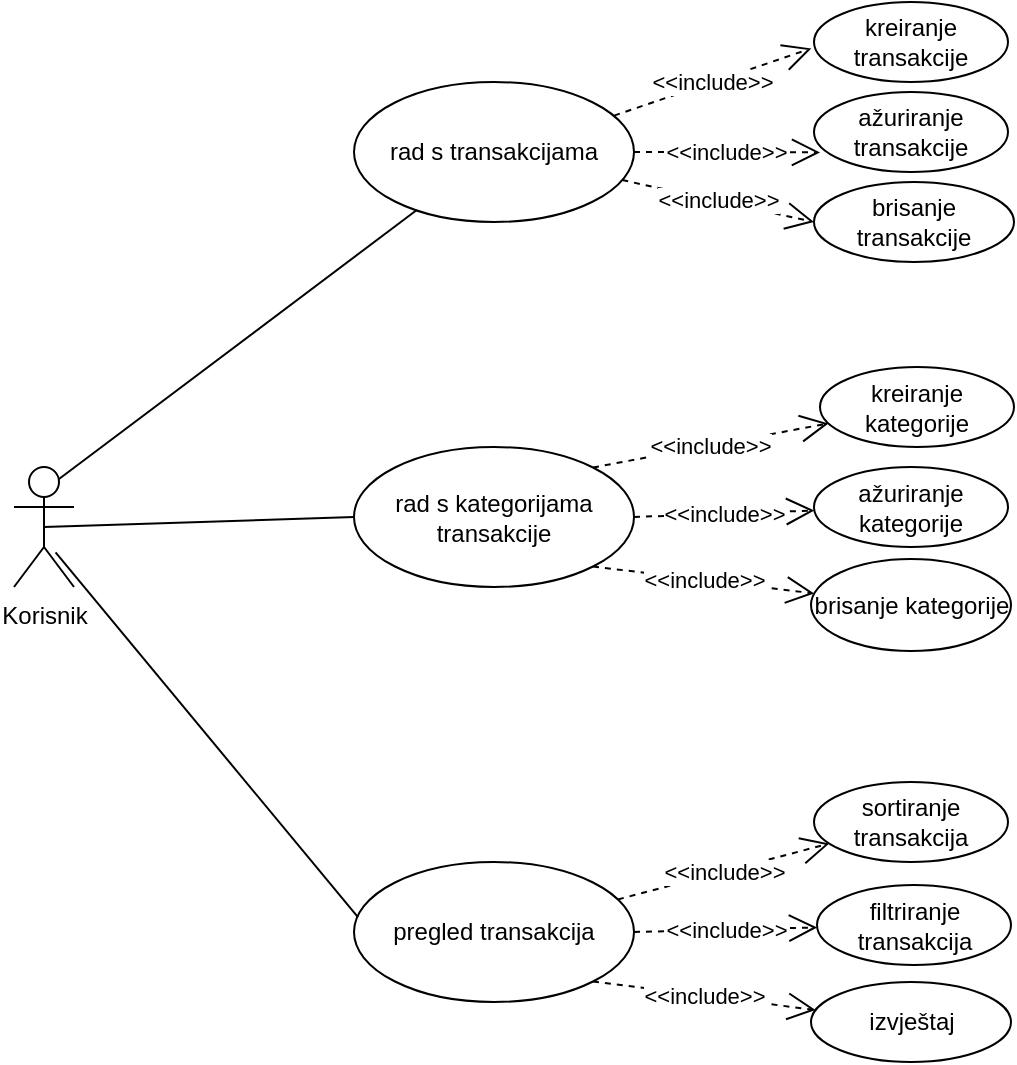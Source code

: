 <mxfile version="12.4.2" type="device" pages="4"><diagram id="4pgTi6U80JtV0JOdIwOf" name="Dijagram koristenja"><mxGraphModel dx="1024" dy="592" grid="1" gridSize="10" guides="1" tooltips="1" connect="1" arrows="1" fold="1" page="1" pageScale="1" pageWidth="850" pageHeight="1100" math="0" shadow="0"><root><mxCell id="0"/><mxCell id="1" parent="0"/><mxCell id="Qbtc8LQB8oSNOAaiPOvQ-1" value="Korisnik" style="shape=umlActor;verticalLabelPosition=bottom;labelBackgroundColor=#ffffff;verticalAlign=top;html=1;" parent="1" vertex="1"><mxGeometry x="80" y="262.5" width="30" height="60" as="geometry"/></mxCell><mxCell id="Qbtc8LQB8oSNOAaiPOvQ-2" value="kreiranje transakcije" style="ellipse;whiteSpace=wrap;html=1;" parent="1" vertex="1"><mxGeometry x="480" y="30" width="97" height="40" as="geometry"/></mxCell><mxCell id="Qbtc8LQB8oSNOAaiPOvQ-3" value="ažuriranje transakcije" style="ellipse;whiteSpace=wrap;html=1;" parent="1" vertex="1"><mxGeometry x="480" y="75" width="97" height="40" as="geometry"/></mxCell><mxCell id="Qbtc8LQB8oSNOAaiPOvQ-4" value="brisanje transakcije" style="ellipse;whiteSpace=wrap;html=1;" parent="1" vertex="1"><mxGeometry x="480" y="120" width="100" height="40" as="geometry"/></mxCell><mxCell id="Qbtc8LQB8oSNOAaiPOvQ-5" value="rad s transakcijama" style="ellipse;whiteSpace=wrap;html=1;" parent="1" vertex="1"><mxGeometry x="250" y="70" width="140" height="70" as="geometry"/></mxCell><mxCell id="Qbtc8LQB8oSNOAaiPOvQ-6" value="rad s kategorijama transakcije" style="ellipse;whiteSpace=wrap;html=1;" parent="1" vertex="1"><mxGeometry x="250" y="252.5" width="140" height="70" as="geometry"/></mxCell><mxCell id="Qbtc8LQB8oSNOAaiPOvQ-7" value="pregled transakcija" style="ellipse;whiteSpace=wrap;html=1;" parent="1" vertex="1"><mxGeometry x="250" y="460" width="140" height="70" as="geometry"/></mxCell><mxCell id="Qbtc8LQB8oSNOAaiPOvQ-8" value="" style="endArrow=none;html=1;exitX=0.75;exitY=0.1;exitDx=0;exitDy=0;exitPerimeter=0;" parent="1" source="Qbtc8LQB8oSNOAaiPOvQ-1" target="Qbtc8LQB8oSNOAaiPOvQ-5" edge="1"><mxGeometry width="50" height="50" relative="1" as="geometry"><mxPoint x="130" y="240" as="sourcePoint"/><mxPoint x="240" y="120" as="targetPoint"/></mxGeometry></mxCell><mxCell id="Qbtc8LQB8oSNOAaiPOvQ-9" value="" style="endArrow=none;html=1;exitX=0.693;exitY=0.712;exitDx=0;exitDy=0;exitPerimeter=0;entryX=0.014;entryY=0.394;entryDx=0;entryDy=0;entryPerimeter=0;" parent="1" source="Qbtc8LQB8oSNOAaiPOvQ-1" target="Qbtc8LQB8oSNOAaiPOvQ-7" edge="1"><mxGeometry width="50" height="50" relative="1" as="geometry"><mxPoint x="120" y="360" as="sourcePoint"/><mxPoint x="230" y="480" as="targetPoint"/></mxGeometry></mxCell><mxCell id="Qbtc8LQB8oSNOAaiPOvQ-10" value="" style="endArrow=none;html=1;exitX=0.5;exitY=0.5;exitDx=0;exitDy=0;exitPerimeter=0;entryX=0;entryY=0.5;entryDx=0;entryDy=0;" parent="1" source="Qbtc8LQB8oSNOAaiPOvQ-1" target="Qbtc8LQB8oSNOAaiPOvQ-6" edge="1"><mxGeometry width="50" height="50" relative="1" as="geometry"><mxPoint x="135" y="300" as="sourcePoint"/><mxPoint x="240" y="300" as="targetPoint"/></mxGeometry></mxCell><mxCell id="Qbtc8LQB8oSNOAaiPOvQ-11" value="kreiranje kategorije" style="ellipse;whiteSpace=wrap;html=1;" parent="1" vertex="1"><mxGeometry x="483" y="212.5" width="97" height="40" as="geometry"/></mxCell><mxCell id="Qbtc8LQB8oSNOAaiPOvQ-12" value="ažuriranje kategorije" style="ellipse;whiteSpace=wrap;html=1;" parent="1" vertex="1"><mxGeometry x="480" y="262.5" width="97" height="40" as="geometry"/></mxCell><mxCell id="Qbtc8LQB8oSNOAaiPOvQ-13" value="brisanje kategorije" style="ellipse;whiteSpace=wrap;html=1;" parent="1" vertex="1"><mxGeometry x="478.5" y="308.5" width="100" height="46" as="geometry"/></mxCell><mxCell id="Qbtc8LQB8oSNOAaiPOvQ-14" value="&amp;lt;&amp;lt;include&amp;gt;&amp;gt;" style="endArrow=open;endSize=12;dashed=1;html=1;exitX=0.929;exitY=0.24;exitDx=0;exitDy=0;exitPerimeter=0;entryX=-0.014;entryY=0.58;entryDx=0;entryDy=0;entryPerimeter=0;" parent="1" source="Qbtc8LQB8oSNOAaiPOvQ-5" target="Qbtc8LQB8oSNOAaiPOvQ-2" edge="1"><mxGeometry width="160" relative="1" as="geometry"><mxPoint x="375" y="80" as="sourcePoint"/><mxPoint x="450" y="60" as="targetPoint"/></mxGeometry></mxCell><mxCell id="Qbtc8LQB8oSNOAaiPOvQ-15" value="&amp;lt;&amp;lt;include&amp;gt;&amp;gt;" style="endArrow=open;endSize=12;dashed=1;html=1;entryX=0.031;entryY=0.755;entryDx=0;entryDy=0;entryPerimeter=0;" parent="1" source="Qbtc8LQB8oSNOAaiPOvQ-5" target="Qbtc8LQB8oSNOAaiPOvQ-3" edge="1"><mxGeometry width="160" relative="1" as="geometry"><mxPoint x="385" y="90" as="sourcePoint"/><mxPoint x="460" y="70" as="targetPoint"/></mxGeometry></mxCell><mxCell id="Qbtc8LQB8oSNOAaiPOvQ-16" value="&amp;lt;&amp;lt;include&amp;gt;&amp;gt;" style="endArrow=open;endSize=12;dashed=1;html=1;entryX=0;entryY=0.5;entryDx=0;entryDy=0;" parent="1" source="Qbtc8LQB8oSNOAaiPOvQ-5" target="Qbtc8LQB8oSNOAaiPOvQ-4" edge="1"><mxGeometry width="160" relative="1" as="geometry"><mxPoint x="400" y="115" as="sourcePoint"/><mxPoint x="466.007" y="115.2" as="targetPoint"/></mxGeometry></mxCell><mxCell id="Qbtc8LQB8oSNOAaiPOvQ-17" value="&amp;lt;&amp;lt;include&amp;gt;&amp;gt;" style="endArrow=open;endSize=12;dashed=1;html=1;exitX=1;exitY=0;exitDx=0;exitDy=0;" parent="1" source="Qbtc8LQB8oSNOAaiPOvQ-6" target="Qbtc8LQB8oSNOAaiPOvQ-11" edge="1"><mxGeometry width="160" relative="1" as="geometry"><mxPoint x="400" y="115" as="sourcePoint"/><mxPoint x="466.007" y="115.2" as="targetPoint"/></mxGeometry></mxCell><mxCell id="Qbtc8LQB8oSNOAaiPOvQ-18" value="&amp;lt;&amp;lt;include&amp;gt;&amp;gt;" style="endArrow=open;endSize=12;dashed=1;html=1;exitX=1;exitY=0.5;exitDx=0;exitDy=0;" parent="1" source="Qbtc8LQB8oSNOAaiPOvQ-6" target="Qbtc8LQB8oSNOAaiPOvQ-12" edge="1"><mxGeometry width="160" relative="1" as="geometry"><mxPoint x="379.497" y="272.751" as="sourcePoint"/><mxPoint x="466.824" y="256.784" as="targetPoint"/></mxGeometry></mxCell><mxCell id="Qbtc8LQB8oSNOAaiPOvQ-19" value="&amp;lt;&amp;lt;include&amp;gt;&amp;gt;" style="endArrow=open;endSize=12;dashed=1;html=1;exitX=1;exitY=1;exitDx=0;exitDy=0;" parent="1" source="Qbtc8LQB8oSNOAaiPOvQ-6" target="Qbtc8LQB8oSNOAaiPOvQ-13" edge="1"><mxGeometry width="160" relative="1" as="geometry"><mxPoint x="389.497" y="282.751" as="sourcePoint"/><mxPoint x="476.824" y="266.784" as="targetPoint"/></mxGeometry></mxCell><mxCell id="Qbtc8LQB8oSNOAaiPOvQ-20" value="sortiranje transakcija" style="ellipse;whiteSpace=wrap;html=1;" parent="1" vertex="1"><mxGeometry x="480" y="420" width="97" height="40" as="geometry"/></mxCell><mxCell id="Qbtc8LQB8oSNOAaiPOvQ-21" value="filtriranje transakcija" style="ellipse;whiteSpace=wrap;html=1;" parent="1" vertex="1"><mxGeometry x="481.5" y="471.5" width="97" height="40" as="geometry"/></mxCell><mxCell id="Qbtc8LQB8oSNOAaiPOvQ-22" value="izvještaj" style="ellipse;whiteSpace=wrap;html=1;" parent="1" vertex="1"><mxGeometry x="478.5" y="520" width="100" height="40" as="geometry"/></mxCell><mxCell id="Qbtc8LQB8oSNOAaiPOvQ-23" value="&amp;lt;&amp;lt;include&amp;gt;&amp;gt;" style="endArrow=open;endSize=12;dashed=1;html=1;" parent="1" source="Qbtc8LQB8oSNOAaiPOvQ-7" target="Qbtc8LQB8oSNOAaiPOvQ-20" edge="1"><mxGeometry width="160" relative="1" as="geometry"><mxPoint x="379.497" y="322.249" as="sourcePoint"/><mxPoint x="466.453" y="338.601" as="targetPoint"/></mxGeometry></mxCell><mxCell id="Qbtc8LQB8oSNOAaiPOvQ-24" value="&amp;lt;&amp;lt;include&amp;gt;&amp;gt;" style="endArrow=open;endSize=12;dashed=1;html=1;exitX=1;exitY=0.5;exitDx=0;exitDy=0;" parent="1" source="Qbtc8LQB8oSNOAaiPOvQ-7" target="Qbtc8LQB8oSNOAaiPOvQ-21" edge="1"><mxGeometry width="160" relative="1" as="geometry"><mxPoint x="390.335" y="487.254" as="sourcePoint"/><mxPoint x="449.166" y="469.201" as="targetPoint"/></mxGeometry></mxCell><mxCell id="Qbtc8LQB8oSNOAaiPOvQ-25" value="&amp;lt;&amp;lt;include&amp;gt;&amp;gt;" style="endArrow=open;endSize=12;dashed=1;html=1;exitX=1;exitY=1;exitDx=0;exitDy=0;" parent="1" source="Qbtc8LQB8oSNOAaiPOvQ-7" target="Qbtc8LQB8oSNOAaiPOvQ-22" edge="1"><mxGeometry width="160" relative="1" as="geometry"><mxPoint x="400.335" y="497.254" as="sourcePoint"/><mxPoint x="459.166" y="479.201" as="targetPoint"/></mxGeometry></mxCell></root></mxGraphModel></diagram><diagram id="WDXHQWUTdj76juwvra47" name="Aktivnosti"><mxGraphModel dx="2313" dy="846" grid="1" gridSize="10" guides="1" tooltips="1" connect="1" arrows="1" fold="1" page="1" pageScale="1" pageWidth="850" pageHeight="1100" math="0" shadow="0"><root><mxCell id="2e3-RTfCiZ9qTSjXCE4W-0"/><mxCell id="2e3-RTfCiZ9qTSjXCE4W-1" parent="2e3-RTfCiZ9qTSjXCE4W-0"/><mxCell id="2e3-RTfCiZ9qTSjXCE4W-2" value="" style="ellipse;html=1;shape=endState;fillColor=#000000;strokeColor=#ff0000;" parent="2e3-RTfCiZ9qTSjXCE4W-1" vertex="1"><mxGeometry x="130" y="250" width="30" height="30" as="geometry"/></mxCell><mxCell id="2e3-RTfCiZ9qTSjXCE4W-3" value="" style="ellipse;html=1;shape=startState;fillColor=#000000;strokeColor=#ff0000;" parent="2e3-RTfCiZ9qTSjXCE4W-1" vertex="1"><mxGeometry x="380" y="30" width="30" height="30" as="geometry"/></mxCell><mxCell id="2e3-RTfCiZ9qTSjXCE4W-4" value="" style="edgeStyle=orthogonalEdgeStyle;html=1;verticalAlign=bottom;endArrow=open;endSize=8;strokeColor=#ff0000;" parent="2e3-RTfCiZ9qTSjXCE4W-1" source="2e3-RTfCiZ9qTSjXCE4W-3" edge="1"><mxGeometry relative="1" as="geometry"><mxPoint x="395" y="120" as="targetPoint"/></mxGeometry></mxCell><mxCell id="2e3-RTfCiZ9qTSjXCE4W-5" style="edgeStyle=orthogonalEdgeStyle;rounded=0;orthogonalLoop=1;jettySize=auto;html=1;exitX=0.5;exitY=1;exitDx=0;exitDy=0;" parent="2e3-RTfCiZ9qTSjXCE4W-1" source="2e3-RTfCiZ9qTSjXCE4W-6" target="2e3-RTfCiZ9qTSjXCE4W-8" edge="1"><mxGeometry relative="1" as="geometry"/></mxCell><mxCell id="2e3-RTfCiZ9qTSjXCE4W-6" value="aplikacija prikazuje početni izbornik" style="ellipse;whiteSpace=wrap;html=1;" parent="2e3-RTfCiZ9qTSjXCE4W-1" vertex="1"><mxGeometry x="325" y="120" width="140" height="60" as="geometry"/></mxCell><mxCell id="2e3-RTfCiZ9qTSjXCE4W-7" style="edgeStyle=orthogonalEdgeStyle;rounded=0;orthogonalLoop=1;jettySize=auto;html=1;exitX=0.5;exitY=1;exitDx=0;exitDy=0;" parent="2e3-RTfCiZ9qTSjXCE4W-1" source="2e3-RTfCiZ9qTSjXCE4W-8" target="2e3-RTfCiZ9qTSjXCE4W-13" edge="1"><mxGeometry relative="1" as="geometry"/></mxCell><mxCell id="2e3-RTfCiZ9qTSjXCE4W-8" value="korisnik bira između transakcija, kategorija i statistike" style="ellipse;whiteSpace=wrap;html=1;" parent="2e3-RTfCiZ9qTSjXCE4W-1" vertex="1"><mxGeometry x="325" y="220" width="140" height="70" as="geometry"/></mxCell><mxCell id="2e3-RTfCiZ9qTSjXCE4W-9" style="edgeStyle=orthogonalEdgeStyle;rounded=0;orthogonalLoop=1;jettySize=auto;html=1;exitX=0;exitY=0.5;exitDx=0;exitDy=0;entryX=0.5;entryY=0;entryDx=0;entryDy=0;" parent="2e3-RTfCiZ9qTSjXCE4W-1" source="2e3-RTfCiZ9qTSjXCE4W-13" target="2e3-RTfCiZ9qTSjXCE4W-19" edge="1"><mxGeometry relative="1" as="geometry"/></mxCell><mxCell id="2e3-RTfCiZ9qTSjXCE4W-10" value="transakcije" style="text;html=1;align=center;verticalAlign=middle;resizable=0;points=[];;labelBackgroundColor=#ffffff;" parent="2e3-RTfCiZ9qTSjXCE4W-9" vertex="1" connectable="0"><mxGeometry x="-0.227" y="-2" relative="1" as="geometry"><mxPoint x="3" y="-8" as="offset"/></mxGeometry></mxCell><mxCell id="2e3-RTfCiZ9qTSjXCE4W-11" value="kategorije" style="edgeStyle=orthogonalEdgeStyle;rounded=0;orthogonalLoop=1;jettySize=auto;html=1;exitX=0.5;exitY=1;exitDx=0;exitDy=0;" parent="2e3-RTfCiZ9qTSjXCE4W-1" source="2e3-RTfCiZ9qTSjXCE4W-13" target="2e3-RTfCiZ9qTSjXCE4W-21" edge="1"><mxGeometry relative="1" as="geometry"/></mxCell><mxCell id="2e3-RTfCiZ9qTSjXCE4W-12" value="statistiku" style="edgeStyle=orthogonalEdgeStyle;rounded=0;orthogonalLoop=1;jettySize=auto;html=1;exitX=1;exitY=0.5;exitDx=0;exitDy=0;" parent="2e3-RTfCiZ9qTSjXCE4W-1" source="2e3-RTfCiZ9qTSjXCE4W-13" target="2e3-RTfCiZ9qTSjXCE4W-23" edge="1"><mxGeometry x="-0.321" y="10" relative="1" as="geometry"><mxPoint as="offset"/></mxGeometry></mxCell><mxCell id="2e3-RTfCiZ9qTSjXCE4W-98" value="izlaz" style="edgeStyle=elbowEdgeStyle;rounded=0;orthogonalLoop=1;jettySize=auto;html=1;exitX=0;exitY=0;exitDx=0;exitDy=0;entryX=1;entryY=0.5;entryDx=0;entryDy=0;" parent="2e3-RTfCiZ9qTSjXCE4W-1" source="2e3-RTfCiZ9qTSjXCE4W-13" target="2e3-RTfCiZ9qTSjXCE4W-2" edge="1"><mxGeometry x="-0.092" relative="1" as="geometry"><Array as="points"><mxPoint x="300" y="330"/></Array><mxPoint as="offset"/></mxGeometry></mxCell><mxCell id="2e3-RTfCiZ9qTSjXCE4W-13" value="korisnik odabrao" style="rhombus;whiteSpace=wrap;html=1;" parent="2e3-RTfCiZ9qTSjXCE4W-1" vertex="1"><mxGeometry x="362.5" y="330" width="65" height="70" as="geometry"/></mxCell><mxCell id="2e3-RTfCiZ9qTSjXCE4W-18" style="edgeStyle=orthogonalEdgeStyle;rounded=0;orthogonalLoop=1;jettySize=auto;html=1;exitX=0;exitY=0;exitDx=0;exitDy=0;entryX=0;entryY=0.5;entryDx=0;entryDy=0;" parent="2e3-RTfCiZ9qTSjXCE4W-1" source="2e3-RTfCiZ9qTSjXCE4W-42" target="2e3-RTfCiZ9qTSjXCE4W-6" edge="1"><mxGeometry relative="1" as="geometry"><Array as="points"><mxPoint y="556"/><mxPoint y="520"/><mxPoint x="-160" y="520"/><mxPoint x="-160" y="150"/></Array></mxGeometry></mxCell><mxCell id="2e3-RTfCiZ9qTSjXCE4W-67" value="povratak" style="text;html=1;align=center;verticalAlign=middle;resizable=0;points=[];;labelBackgroundColor=#ffffff;" parent="2e3-RTfCiZ9qTSjXCE4W-18" vertex="1" connectable="0"><mxGeometry x="-0.348" y="1" relative="1" as="geometry"><mxPoint x="81" y="118" as="offset"/></mxGeometry></mxCell><mxCell id="2e3-RTfCiZ9qTSjXCE4W-54" style="edgeStyle=orthogonalEdgeStyle;rounded=0;orthogonalLoop=1;jettySize=auto;html=1;exitX=0.5;exitY=1;exitDx=0;exitDy=0;entryX=0.5;entryY=0;entryDx=0;entryDy=0;" parent="2e3-RTfCiZ9qTSjXCE4W-1" source="2e3-RTfCiZ9qTSjXCE4W-19" target="2e3-RTfCiZ9qTSjXCE4W-42" edge="1"><mxGeometry relative="1" as="geometry"/></mxCell><mxCell id="2e3-RTfCiZ9qTSjXCE4W-19" value="aplikacija učita transakcije i prikaže stranicu za rad s njima" style="ellipse;whiteSpace=wrap;html=1;" parent="2e3-RTfCiZ9qTSjXCE4W-1" vertex="1"><mxGeometry x="-30" y="425" width="140" height="70" as="geometry"/></mxCell><mxCell id="2e3-RTfCiZ9qTSjXCE4W-20" style="edgeStyle=orthogonalEdgeStyle;rounded=0;orthogonalLoop=1;jettySize=auto;html=1;exitX=0.5;exitY=1;exitDx=0;exitDy=0;entryX=0.5;entryY=0;entryDx=0;entryDy=0;" parent="2e3-RTfCiZ9qTSjXCE4W-1" source="2e3-RTfCiZ9qTSjXCE4W-21" target="2e3-RTfCiZ9qTSjXCE4W-74" edge="1"><mxGeometry relative="1" as="geometry"><mxPoint x="427.5" y="700" as="targetPoint"/><Array as="points"><mxPoint x="427.5" y="640"/><mxPoint x="427.5" y="640"/></Array></mxGeometry></mxCell><mxCell id="2e3-RTfCiZ9qTSjXCE4W-21" value="aplikacija učita &lt;br&gt;kategorije i&amp;nbsp;prikaže stranicu &lt;br&gt;za rad s njima" style="ellipse;whiteSpace=wrap;html=1;" parent="2e3-RTfCiZ9qTSjXCE4W-1" vertex="1"><mxGeometry x="357.5" y="490" width="142.5" height="70" as="geometry"/></mxCell><mxCell id="2e3-RTfCiZ9qTSjXCE4W-23" value="&lt;span style=&quot;white-space: normal&quot;&gt;pregled statistike i stvaranje izvještaja&lt;/span&gt;" style="ellipse;whiteSpace=wrap;html=1;" parent="2e3-RTfCiZ9qTSjXCE4W-1" vertex="1"><mxGeometry x="560" y="415" width="140" height="70" as="geometry"/></mxCell><mxCell id="2e3-RTfCiZ9qTSjXCE4W-29" value="stvaranje&lt;br&gt;transakcije" style="ellipse;whiteSpace=wrap;html=1;" parent="2e3-RTfCiZ9qTSjXCE4W-1" vertex="1"><mxGeometry x="-175" y="685" width="85" height="50" as="geometry"/></mxCell><mxCell id="2e3-RTfCiZ9qTSjXCE4W-33" value="brisanje transakcije" style="ellipse;whiteSpace=wrap;html=1;" parent="2e3-RTfCiZ9qTSjXCE4W-1" vertex="1"><mxGeometry x="-5" y="690" width="90" height="45" as="geometry"/></mxCell><mxCell id="2e3-RTfCiZ9qTSjXCE4W-40" value="filtriranje transakcija" style="ellipse;whiteSpace=wrap;html=1;" parent="2e3-RTfCiZ9qTSjXCE4W-1" vertex="1"><mxGeometry x="85" y="690" width="80" height="45" as="geometry"/></mxCell><mxCell id="2e3-RTfCiZ9qTSjXCE4W-41" value="sortiranje transakcija" style="ellipse;whiteSpace=wrap;html=1;" parent="2e3-RTfCiZ9qTSjXCE4W-1" vertex="1"><mxGeometry x="165" y="687.5" width="90" height="45" as="geometry"/></mxCell><mxCell id="2e3-RTfCiZ9qTSjXCE4W-46" style="edgeStyle=orthogonalEdgeStyle;rounded=0;orthogonalLoop=1;jettySize=auto;html=1;exitX=0;exitY=0.5;exitDx=0;exitDy=0;entryX=0.5;entryY=0;entryDx=0;entryDy=0;" parent="2e3-RTfCiZ9qTSjXCE4W-1" source="2e3-RTfCiZ9qTSjXCE4W-42" target="2e3-RTfCiZ9qTSjXCE4W-29" edge="1"><mxGeometry relative="1" as="geometry"/></mxCell><mxCell id="2e3-RTfCiZ9qTSjXCE4W-51" value="stvaranje" style="text;html=1;align=center;verticalAlign=middle;resizable=0;points=[];;labelBackgroundColor=#ffffff;" parent="2e3-RTfCiZ9qTSjXCE4W-46" vertex="1" connectable="0"><mxGeometry x="-0.136" y="3" relative="1" as="geometry"><mxPoint x="15" y="-16" as="offset"/></mxGeometry></mxCell><mxCell id="2e3-RTfCiZ9qTSjXCE4W-47" style="edgeStyle=orthogonalEdgeStyle;rounded=0;orthogonalLoop=1;jettySize=auto;html=1;exitX=0;exitY=1;exitDx=0;exitDy=0;entryX=0.624;entryY=0.028;entryDx=0;entryDy=0;entryPerimeter=0;" parent="2e3-RTfCiZ9qTSjXCE4W-1" source="2e3-RTfCiZ9qTSjXCE4W-42" target="2e3-RTfCiZ9qTSjXCE4W-45" edge="1"><mxGeometry relative="1" as="geometry"><Array as="points"><mxPoint x="-37" y="589"/></Array></mxGeometry></mxCell><mxCell id="2e3-RTfCiZ9qTSjXCE4W-52" value="ažuriranje" style="text;html=1;align=center;verticalAlign=middle;resizable=0;points=[];;labelBackgroundColor=#ffffff;" parent="2e3-RTfCiZ9qTSjXCE4W-47" vertex="1" connectable="0"><mxGeometry x="-0.285" y="31" relative="1" as="geometry"><mxPoint as="offset"/></mxGeometry></mxCell><mxCell id="2e3-RTfCiZ9qTSjXCE4W-48" value="brisanje" style="edgeStyle=orthogonalEdgeStyle;rounded=0;orthogonalLoop=1;jettySize=auto;html=1;exitX=0.5;exitY=1;exitDx=0;exitDy=0;" parent="2e3-RTfCiZ9qTSjXCE4W-1" source="2e3-RTfCiZ9qTSjXCE4W-42" target="2e3-RTfCiZ9qTSjXCE4W-33" edge="1"><mxGeometry relative="1" as="geometry"/></mxCell><mxCell id="2e3-RTfCiZ9qTSjXCE4W-49" value="filtriranje" style="edgeStyle=orthogonalEdgeStyle;rounded=0;orthogonalLoop=1;jettySize=auto;html=1;exitX=1;exitY=1;exitDx=0;exitDy=0;entryX=0.5;entryY=0;entryDx=0;entryDy=0;" parent="2e3-RTfCiZ9qTSjXCE4W-1" source="2e3-RTfCiZ9qTSjXCE4W-42" target="2e3-RTfCiZ9qTSjXCE4W-40" edge="1"><mxGeometry x="-0.21" y="-31" relative="1" as="geometry"><mxPoint x="31" y="31" as="offset"/></mxGeometry></mxCell><mxCell id="2e3-RTfCiZ9qTSjXCE4W-50" style="edgeStyle=orthogonalEdgeStyle;rounded=0;orthogonalLoop=1;jettySize=auto;html=1;exitX=1;exitY=0.5;exitDx=0;exitDy=0;" parent="2e3-RTfCiZ9qTSjXCE4W-1" source="2e3-RTfCiZ9qTSjXCE4W-42" edge="1"><mxGeometry relative="1" as="geometry"><mxPoint x="210" y="690" as="targetPoint"/></mxGeometry></mxCell><mxCell id="2e3-RTfCiZ9qTSjXCE4W-53" value="sortiranje" style="text;html=1;align=center;verticalAlign=middle;resizable=0;points=[];;labelBackgroundColor=#ffffff;" parent="2e3-RTfCiZ9qTSjXCE4W-50" vertex="1" connectable="0"><mxGeometry x="-0.342" y="1" relative="1" as="geometry"><mxPoint x="4" y="-12" as="offset"/></mxGeometry></mxCell><mxCell id="2e3-RTfCiZ9qTSjXCE4W-42" value="korisnik&lt;br&gt;odabrao" style="rhombus;whiteSpace=wrap;html=1;" parent="2e3-RTfCiZ9qTSjXCE4W-1" vertex="1"><mxGeometry x="1.25" y="540" width="77.5" height="65" as="geometry"/></mxCell><mxCell id="2e3-RTfCiZ9qTSjXCE4W-45" value="ažuriranje transakcije" style="ellipse;whiteSpace=wrap;html=1;" parent="2e3-RTfCiZ9qTSjXCE4W-1" vertex="1"><mxGeometry x="-90" y="685" width="85" height="50" as="geometry"/></mxCell><mxCell id="2e3-RTfCiZ9qTSjXCE4W-61" value="" style="endArrow=none;html=1;entryX=0.5;entryY=1;entryDx=0;entryDy=0;edgeStyle=elbowEdgeStyle;elbow=vertical;" parent="2e3-RTfCiZ9qTSjXCE4W-1" target="2e3-RTfCiZ9qTSjXCE4W-45" edge="1"><mxGeometry width="50" height="50" relative="1" as="geometry"><mxPoint x="-130" y="770" as="sourcePoint"/><mxPoint x="-80" y="820" as="targetPoint"/><Array as="points"><mxPoint x="-200" y="770"/><mxPoint x="-220" y="770"/><mxPoint x="-100" y="770"/><mxPoint x="-210" y="740"/><mxPoint x="-170" y="840"/><mxPoint x="-100" y="780"/></Array></mxGeometry></mxCell><mxCell id="2e3-RTfCiZ9qTSjXCE4W-62" value="" style="endArrow=classic;html=1;edgeStyle=elbowEdgeStyle;" parent="2e3-RTfCiZ9qTSjXCE4W-1" edge="1"><mxGeometry width="50" height="50" relative="1" as="geometry"><mxPoint x="200" y="770" as="sourcePoint"/><mxPoint x="110" y="460" as="targetPoint"/><Array as="points"><mxPoint x="280" y="600"/><mxPoint x="-200" y="710"/><mxPoint x="-210" y="740"/><mxPoint x="-220" y="680"/><mxPoint x="-190" y="780"/><mxPoint x="-220" y="660"/><mxPoint x="-160" y="750"/><mxPoint x="-200" y="630"/></Array></mxGeometry></mxCell><mxCell id="2e3-RTfCiZ9qTSjXCE4W-63" value="" style="endArrow=none;html=1;entryX=0.5;entryY=1;entryDx=0;entryDy=0;edgeStyle=elbowEdgeStyle;elbow=vertical;" parent="2e3-RTfCiZ9qTSjXCE4W-1" target="2e3-RTfCiZ9qTSjXCE4W-33" edge="1"><mxGeometry width="50" height="50" relative="1" as="geometry"><mxPoint x="-50" y="770" as="sourcePoint"/><mxPoint x="-170" y="1040" as="targetPoint"/><Array as="points"><mxPoint x="20" y="770"/></Array></mxGeometry></mxCell><mxCell id="2e3-RTfCiZ9qTSjXCE4W-64" value="" style="endArrow=none;html=1;entryX=0.5;entryY=1;entryDx=0;entryDy=0;edgeStyle=elbowEdgeStyle;elbow=vertical;" parent="2e3-RTfCiZ9qTSjXCE4W-1" target="2e3-RTfCiZ9qTSjXCE4W-40" edge="1"><mxGeometry width="50" height="50" relative="1" as="geometry"><mxPoint x="30" y="770" as="sourcePoint"/><mxPoint x="-170" y="1040" as="targetPoint"/><Array as="points"><mxPoint x="110" y="770"/></Array></mxGeometry></mxCell><mxCell id="2e3-RTfCiZ9qTSjXCE4W-65" value="" style="endArrow=none;html=1;entryX=0.5;entryY=1;entryDx=0;entryDy=0;edgeStyle=elbowEdgeStyle;elbow=vertical;" parent="2e3-RTfCiZ9qTSjXCE4W-1" target="2e3-RTfCiZ9qTSjXCE4W-41" edge="1"><mxGeometry width="50" height="50" relative="1" as="geometry"><mxPoint x="120" y="770" as="sourcePoint"/><mxPoint x="-170" y="1040" as="targetPoint"/><Array as="points"><mxPoint x="180" y="770"/></Array></mxGeometry></mxCell><mxCell id="2e3-RTfCiZ9qTSjXCE4W-66" value="" style="endArrow=none;html=1;entryX=0.5;entryY=1;entryDx=0;entryDy=0;" parent="2e3-RTfCiZ9qTSjXCE4W-1" target="2e3-RTfCiZ9qTSjXCE4W-29" edge="1"><mxGeometry width="50" height="50" relative="1" as="geometry"><mxPoint x="-132" y="770" as="sourcePoint"/><mxPoint x="-140" y="830" as="targetPoint"/></mxGeometry></mxCell><mxCell id="2e3-RTfCiZ9qTSjXCE4W-68" value="stvaranje&lt;br&gt;kategorije" style="ellipse;whiteSpace=wrap;html=1;" parent="2e3-RTfCiZ9qTSjXCE4W-1" vertex="1"><mxGeometry x="353.13" y="770" width="85" height="50" as="geometry"/></mxCell><mxCell id="2e3-RTfCiZ9qTSjXCE4W-69" style="edgeStyle=orthogonalEdgeStyle;rounded=0;orthogonalLoop=1;jettySize=auto;html=1;exitX=0;exitY=0.5;exitDx=0;exitDy=0;entryX=0.5;entryY=0;entryDx=0;entryDy=0;" parent="2e3-RTfCiZ9qTSjXCE4W-1" source="2e3-RTfCiZ9qTSjXCE4W-74" target="2e3-RTfCiZ9qTSjXCE4W-68" edge="1"><mxGeometry relative="1" as="geometry"><Array as="points"><mxPoint x="399.63" y="673"/></Array></mxGeometry></mxCell><mxCell id="2e3-RTfCiZ9qTSjXCE4W-70" value="stvaranje" style="text;html=1;align=center;verticalAlign=middle;resizable=0;points=[];;labelBackgroundColor=#ffffff;" parent="2e3-RTfCiZ9qTSjXCE4W-69" vertex="1" connectable="0"><mxGeometry x="-0.136" y="3" relative="1" as="geometry"><mxPoint x="-5.5" y="9" as="offset"/></mxGeometry></mxCell><mxCell id="2e3-RTfCiZ9qTSjXCE4W-73" value="brisanje" style="edgeStyle=orthogonalEdgeStyle;rounded=0;orthogonalLoop=1;jettySize=auto;html=1;exitX=1;exitY=0.5;exitDx=0;exitDy=0;" parent="2e3-RTfCiZ9qTSjXCE4W-1" source="2e3-RTfCiZ9qTSjXCE4W-74" target="2e3-RTfCiZ9qTSjXCE4W-76" edge="1"><mxGeometry x="-0.34" y="-27" relative="1" as="geometry"><mxPoint x="541.88" y="900" as="targetPoint"/><mxPoint x="27" y="27" as="offset"/></mxGeometry></mxCell><mxCell id="2e3-RTfCiZ9qTSjXCE4W-78" style="edgeStyle=elbowEdgeStyle;rounded=0;orthogonalLoop=1;jettySize=auto;html=1;exitX=0.5;exitY=1;exitDx=0;exitDy=0;entryX=0.5;entryY=0;entryDx=0;entryDy=0;" parent="2e3-RTfCiZ9qTSjXCE4W-1" source="2e3-RTfCiZ9qTSjXCE4W-74" target="2e3-RTfCiZ9qTSjXCE4W-75" edge="1"><mxGeometry relative="1" as="geometry"/></mxCell><mxCell id="2e3-RTfCiZ9qTSjXCE4W-79" value="ažuriranje" style="text;html=1;align=center;verticalAlign=middle;resizable=0;points=[];;labelBackgroundColor=#ffffff;" parent="2e3-RTfCiZ9qTSjXCE4W-78" vertex="1" connectable="0"><mxGeometry y="-15" relative="1" as="geometry"><mxPoint x="14" y="-15" as="offset"/></mxGeometry></mxCell><mxCell id="2e3-RTfCiZ9qTSjXCE4W-74" value="korisnik&lt;br&gt;odabrao" style="rhombus;whiteSpace=wrap;html=1;" parent="2e3-RTfCiZ9qTSjXCE4W-1" vertex="1"><mxGeometry x="441.88" y="640" width="77.5" height="65" as="geometry"/></mxCell><mxCell id="2e3-RTfCiZ9qTSjXCE4W-75" value="ažuriranje kategorije" style="ellipse;whiteSpace=wrap;html=1;" parent="2e3-RTfCiZ9qTSjXCE4W-1" vertex="1"><mxGeometry x="438.13" y="770" width="85" height="50" as="geometry"/></mxCell><mxCell id="2e3-RTfCiZ9qTSjXCE4W-76" value="brisanje kategorije" style="ellipse;whiteSpace=wrap;html=1;" parent="2e3-RTfCiZ9qTSjXCE4W-1" vertex="1"><mxGeometry x="523.13" y="772.5" width="83.75" height="47.5" as="geometry"/></mxCell><mxCell id="2e3-RTfCiZ9qTSjXCE4W-91" value="" style="endArrow=classic;html=1;entryX=0;entryY=0.5;entryDx=0;entryDy=0;exitX=0.5;exitY=1;exitDx=0;exitDy=0;" parent="2e3-RTfCiZ9qTSjXCE4W-1" source="2e3-RTfCiZ9qTSjXCE4W-68" target="2e3-RTfCiZ9qTSjXCE4W-21" edge="1"><mxGeometry width="50" height="50" relative="1" as="geometry"><mxPoint x="320" y="840" as="sourcePoint"/><mxPoint x="370" y="610" as="targetPoint"/><Array as="points"><mxPoint x="396" y="850"/><mxPoint x="320" y="850"/><mxPoint x="320" y="525"/></Array></mxGeometry></mxCell><mxCell id="2e3-RTfCiZ9qTSjXCE4W-92" value="" style="endArrow=none;html=1;entryX=0.5;entryY=1;entryDx=0;entryDy=0;" parent="2e3-RTfCiZ9qTSjXCE4W-1" target="2e3-RTfCiZ9qTSjXCE4W-75" edge="1"><mxGeometry width="50" height="50" relative="1" as="geometry"><mxPoint x="390" y="850" as="sourcePoint"/><mxPoint x="80" y="1040" as="targetPoint"/><Array as="points"><mxPoint x="481" y="850"/></Array></mxGeometry></mxCell><mxCell id="2e3-RTfCiZ9qTSjXCE4W-93" value="" style="endArrow=none;html=1;entryX=0.5;entryY=1;entryDx=0;entryDy=0;" parent="2e3-RTfCiZ9qTSjXCE4W-1" target="2e3-RTfCiZ9qTSjXCE4W-76" edge="1"><mxGeometry width="50" height="50" relative="1" as="geometry"><mxPoint x="480" y="850" as="sourcePoint"/><mxPoint x="80" y="1040" as="targetPoint"/><Array as="points"><mxPoint x="565" y="850"/></Array></mxGeometry></mxCell><mxCell id="2e3-RTfCiZ9qTSjXCE4W-96" value="povratak" style="endArrow=classic;html=1;exitX=1;exitY=0;exitDx=0;exitDy=0;entryX=1;entryY=0.5;entryDx=0;entryDy=0;" parent="2e3-RTfCiZ9qTSjXCE4W-1" source="2e3-RTfCiZ9qTSjXCE4W-74" target="2e3-RTfCiZ9qTSjXCE4W-6" edge="1"><mxGeometry x="-0.922" y="16" width="50" height="50" relative="1" as="geometry"><mxPoint x="30" y="1090" as="sourcePoint"/><mxPoint x="670.8" y="230" as="targetPoint"/><Array as="points"><mxPoint x="610" y="656"/><mxPoint x="830" y="660"/><mxPoint x="830" y="150"/></Array><mxPoint as="offset"/></mxGeometry></mxCell><mxCell id="2e3-RTfCiZ9qTSjXCE4W-97" value="povratak" style="endArrow=classic;html=1;exitX=1;exitY=0.5;exitDx=0;exitDy=0;entryX=0.939;entryY=0.803;entryDx=0;entryDy=0;entryPerimeter=0;" parent="2e3-RTfCiZ9qTSjXCE4W-1" source="2e3-RTfCiZ9qTSjXCE4W-23" target="2e3-RTfCiZ9qTSjXCE4W-6" edge="1"><mxGeometry x="-0.903" y="10" width="50" height="50" relative="1" as="geometry"><mxPoint x="340" y="1090" as="sourcePoint"/><mxPoint x="980" y="510" as="targetPoint"/><Array as="points"><mxPoint x="790" y="450"/><mxPoint x="790" y="330"/><mxPoint x="790" y="170"/></Array><mxPoint as="offset"/></mxGeometry></mxCell></root></mxGraphModel></diagram><diagram name="ER dijagram" id="mybh-cg7eubpAbrMROeA"><mxGraphModel dx="1024" dy="592" grid="1" gridSize="10" guides="1" tooltips="1" connect="1" arrows="1" fold="1" page="1" pageScale="1" pageWidth="850" pageHeight="1100" math="0" shadow="0"><root><mxCell id="0"/><mxCell id="1" parent="0"/><mxCell id="MjogYNeNDOEIL2G9f7wB-1" value="Transakcija" style="swimlane;fontStyle=0;childLayout=stackLayout;horizontal=1;startSize=26;fillColor=#e0e0e0;horizontalStack=0;resizeParent=1;resizeParentMax=0;resizeLast=0;collapsible=1;marginBottom=0;swimlaneFillColor=#ffffff;align=center;fontSize=14;" parent="1" vertex="1"><mxGeometry x="480" y="250" width="280" height="232" as="geometry"/></mxCell><mxCell id="MjogYNeNDOEIL2G9f7wB-2" value="uniqueId" style="shape=partialRectangle;top=0;left=0;right=0;bottom=1;align=left;verticalAlign=middle;fillColor=none;spacingLeft=34;spacingRight=4;overflow=hidden;rotatable=0;points=[[0,0.5],[1,0.5]];portConstraint=eastwest;dropTarget=0;fontStyle=5;fontSize=12;" parent="MjogYNeNDOEIL2G9f7wB-1" vertex="1"><mxGeometry y="26" width="280" height="30" as="geometry"/></mxCell><mxCell id="MjogYNeNDOEIL2G9f7wB-3" value="PK" style="shape=partialRectangle;top=0;left=0;bottom=0;fillColor=none;align=left;verticalAlign=middle;spacingLeft=4;spacingRight=4;overflow=hidden;rotatable=0;points=[];portConstraint=eastwest;part=1;fontSize=12;" parent="MjogYNeNDOEIL2G9f7wB-2" vertex="1" connectable="0"><mxGeometry width="30" height="30" as="geometry"/></mxCell><mxCell id="MjogYNeNDOEIL2G9f7wB-4" value="kategorija: integer" style="shape=partialRectangle;top=0;left=0;right=0;bottom=0;align=left;verticalAlign=top;fillColor=none;spacingLeft=34;spacingRight=4;overflow=hidden;rotatable=0;points=[[0,0.5],[1,0.5]];portConstraint=eastwest;dropTarget=0;fontSize=12;" parent="MjogYNeNDOEIL2G9f7wB-1" vertex="1"><mxGeometry y="56" width="280" height="26" as="geometry"/></mxCell><mxCell id="MjogYNeNDOEIL2G9f7wB-5" value="FK" style="shape=partialRectangle;top=0;left=0;bottom=0;fillColor=none;align=left;verticalAlign=top;spacingLeft=4;spacingRight=4;overflow=hidden;rotatable=0;points=[];portConstraint=eastwest;part=1;fontSize=12;" parent="MjogYNeNDOEIL2G9f7wB-4" vertex="1" connectable="0"><mxGeometry width="30" height="26" as="geometry"/></mxCell><mxCell id="MjogYNeNDOEIL2G9f7wB-6" value="iznos: real" style="shape=partialRectangle;top=0;left=0;right=0;bottom=0;align=left;verticalAlign=top;fillColor=none;spacingLeft=34;spacingRight=4;overflow=hidden;rotatable=0;points=[[0,0.5],[1,0.5]];portConstraint=eastwest;dropTarget=0;fontSize=12;" parent="MjogYNeNDOEIL2G9f7wB-1" vertex="1"><mxGeometry y="82" width="280" height="26" as="geometry"/></mxCell><mxCell id="MjogYNeNDOEIL2G9f7wB-7" value="NN" style="shape=partialRectangle;top=0;left=0;bottom=0;fillColor=none;align=left;verticalAlign=top;spacingLeft=4;spacingRight=4;overflow=hidden;rotatable=0;points=[];portConstraint=eastwest;part=1;fontSize=12;" parent="MjogYNeNDOEIL2G9f7wB-6" vertex="1" connectable="0"><mxGeometry width="30" height="26" as="geometry"/></mxCell><mxCell id="MjogYNeNDOEIL2G9f7wB-8" value="datum: Date" style="shape=partialRectangle;top=0;left=0;right=0;bottom=0;align=left;verticalAlign=top;fillColor=none;spacingLeft=34;spacingRight=4;overflow=hidden;rotatable=0;points=[[0,0.5],[1,0.5]];portConstraint=eastwest;dropTarget=0;fontSize=12;" parent="MjogYNeNDOEIL2G9f7wB-1" vertex="1"><mxGeometry y="108" width="280" height="26" as="geometry"/></mxCell><mxCell id="MjogYNeNDOEIL2G9f7wB-9" value="NN" style="shape=partialRectangle;top=0;left=0;bottom=0;fillColor=none;align=left;verticalAlign=top;spacingLeft=4;spacingRight=4;overflow=hidden;rotatable=0;points=[];portConstraint=eastwest;part=1;fontSize=12;" parent="MjogYNeNDOEIL2G9f7wB-8" vertex="1" connectable="0"><mxGeometry width="30" height="26" as="geometry"/></mxCell><mxCell id="MjogYNeNDOEIL2G9f7wB-23" value="naziv: string" style="shape=partialRectangle;top=0;left=0;right=0;bottom=0;align=left;verticalAlign=top;fillColor=none;spacingLeft=34;spacingRight=4;overflow=hidden;rotatable=0;points=[[0,0.5],[1,0.5]];portConstraint=eastwest;dropTarget=0;fontSize=12;" parent="MjogYNeNDOEIL2G9f7wB-1" vertex="1"><mxGeometry y="134" width="280" height="26" as="geometry"/></mxCell><mxCell id="MjogYNeNDOEIL2G9f7wB-24" value="NN" style="shape=partialRectangle;top=0;left=0;bottom=0;fillColor=none;align=left;verticalAlign=top;spacingLeft=4;spacingRight=4;overflow=hidden;rotatable=0;points=[];portConstraint=eastwest;part=1;fontSize=12;" parent="MjogYNeNDOEIL2G9f7wB-23" vertex="1" connectable="0"><mxGeometry width="30" height="26" as="geometry"/></mxCell><mxCell id="MjogYNeNDOEIL2G9f7wB-29" value="napomena: string" style="shape=partialRectangle;top=0;left=0;right=0;bottom=0;align=left;verticalAlign=top;fillColor=none;spacingLeft=34;spacingRight=4;overflow=hidden;rotatable=0;points=[[0,0.5],[1,0.5]];portConstraint=eastwest;dropTarget=0;fontSize=12;" parent="MjogYNeNDOEIL2G9f7wB-1" vertex="1"><mxGeometry y="160" width="280" height="26" as="geometry"/></mxCell><mxCell id="MjogYNeNDOEIL2G9f7wB-30" value="" style="shape=partialRectangle;top=0;left=0;bottom=0;fillColor=none;align=left;verticalAlign=top;spacingLeft=4;spacingRight=4;overflow=hidden;rotatable=0;points=[];portConstraint=eastwest;part=1;fontSize=12;" parent="MjogYNeNDOEIL2G9f7wB-29" vertex="1" connectable="0"><mxGeometry width="30" height="26" as="geometry"/></mxCell><mxCell id="MjogYNeNDOEIL2G9f7wB-10" value="" style="shape=partialRectangle;top=0;left=0;right=0;bottom=0;align=left;verticalAlign=top;fillColor=none;spacingLeft=34;spacingRight=4;overflow=hidden;rotatable=0;points=[[0,0.5],[1,0.5]];portConstraint=eastwest;dropTarget=0;fontSize=12;" parent="MjogYNeNDOEIL2G9f7wB-1" vertex="1"><mxGeometry y="186" width="280" height="46" as="geometry"/></mxCell><mxCell id="MjogYNeNDOEIL2G9f7wB-11" value="" style="shape=partialRectangle;top=0;left=0;bottom=0;fillColor=none;align=left;verticalAlign=top;spacingLeft=4;spacingRight=4;overflow=hidden;rotatable=0;points=[];portConstraint=eastwest;part=1;fontSize=12;" parent="MjogYNeNDOEIL2G9f7wB-10" vertex="1" connectable="0"><mxGeometry width="30" height="46" as="geometry"/></mxCell><mxCell id="MjogYNeNDOEIL2G9f7wB-12" value="Kategorija" style="swimlane;fontStyle=0;childLayout=stackLayout;horizontal=1;startSize=26;fillColor=#e0e0e0;horizontalStack=0;resizeParent=1;resizeParentMax=0;resizeLast=0;collapsible=1;marginBottom=0;swimlaneFillColor=#ffffff;align=center;fontSize=14;" parent="1" vertex="1"><mxGeometry x="100" y="310" width="160" height="92" as="geometry"/></mxCell><mxCell id="MjogYNeNDOEIL2G9f7wB-13" value="uniqueId" style="shape=partialRectangle;top=0;left=0;right=0;bottom=1;align=left;verticalAlign=middle;fillColor=none;spacingLeft=34;spacingRight=4;overflow=hidden;rotatable=0;points=[[0,0.5],[1,0.5]];portConstraint=eastwest;dropTarget=0;fontStyle=5;fontSize=12;" parent="MjogYNeNDOEIL2G9f7wB-12" vertex="1"><mxGeometry y="26" width="160" height="30" as="geometry"/></mxCell><mxCell id="MjogYNeNDOEIL2G9f7wB-14" value="PK" style="shape=partialRectangle;top=0;left=0;bottom=0;fillColor=none;align=left;verticalAlign=middle;spacingLeft=4;spacingRight=4;overflow=hidden;rotatable=0;points=[];portConstraint=eastwest;part=1;fontSize=12;" parent="MjogYNeNDOEIL2G9f7wB-13" vertex="1" connectable="0"><mxGeometry width="30" height="30" as="geometry"/></mxCell><mxCell id="MjogYNeNDOEIL2G9f7wB-15" value="naziv: string" style="shape=partialRectangle;top=0;left=0;right=0;bottom=0;align=left;verticalAlign=top;fillColor=none;spacingLeft=34;spacingRight=4;overflow=hidden;rotatable=0;points=[[0,0.5],[1,0.5]];portConstraint=eastwest;dropTarget=0;fontSize=12;" parent="MjogYNeNDOEIL2G9f7wB-12" vertex="1"><mxGeometry y="56" width="160" height="26" as="geometry"/></mxCell><mxCell id="MjogYNeNDOEIL2G9f7wB-16" value="NN" style="shape=partialRectangle;top=0;left=0;bottom=0;fillColor=none;align=left;verticalAlign=top;spacingLeft=4;spacingRight=4;overflow=hidden;rotatable=0;points=[];portConstraint=eastwest;part=1;fontSize=12;" parent="MjogYNeNDOEIL2G9f7wB-15" vertex="1" connectable="0"><mxGeometry width="30" height="26" as="geometry"/></mxCell><mxCell id="MjogYNeNDOEIL2G9f7wB-21" value="" style="shape=partialRectangle;top=0;left=0;right=0;bottom=0;align=left;verticalAlign=top;fillColor=none;spacingLeft=34;spacingRight=4;overflow=hidden;rotatable=0;points=[[0,0.5],[1,0.5]];portConstraint=eastwest;dropTarget=0;fontSize=12;" parent="MjogYNeNDOEIL2G9f7wB-12" vertex="1"><mxGeometry y="82" width="160" height="10" as="geometry"/></mxCell><mxCell id="MjogYNeNDOEIL2G9f7wB-22" value="" style="shape=partialRectangle;top=0;left=0;bottom=0;fillColor=none;align=left;verticalAlign=top;spacingLeft=4;spacingRight=4;overflow=hidden;rotatable=0;points=[];portConstraint=eastwest;part=1;fontSize=12;" parent="MjogYNeNDOEIL2G9f7wB-21" vertex="1" connectable="0"><mxGeometry width="30" height="10" as="geometry"/></mxCell><mxCell id="MjogYNeNDOEIL2G9f7wB-28" value="" style="edgeStyle=entityRelationEdgeStyle;fontSize=12;html=1;endArrow=ERoneToMany;entryX=0;entryY=0.077;entryDx=0;entryDy=0;entryPerimeter=0;exitX=1.015;exitY=0.126;exitDx=0;exitDy=0;exitPerimeter=0;" parent="1" source="MjogYNeNDOEIL2G9f7wB-12" target="MjogYNeNDOEIL2G9f7wB-1" edge="1"><mxGeometry width="100" height="100" relative="1" as="geometry"><mxPoint x="370" y="370" as="sourcePoint"/><mxPoint x="470" y="270" as="targetPoint"/></mxGeometry></mxCell></root></mxGraphModel></diagram><diagram name="Dijagram klasa" id="DqaU3W8HJLKlzxe1dbXL"><mxGraphModel dx="1024" dy="592" grid="1" gridSize="10" guides="1" tooltips="1" connect="1" arrows="1" fold="1" page="1" pageScale="1" pageWidth="850" pageHeight="1100" math="0" shadow="0"><root><mxCell id="1sCMrSZPGrjTOsW2EEdT-0"/><mxCell id="1sCMrSZPGrjTOsW2EEdT-1" parent="1sCMrSZPGrjTOsW2EEdT-0"/><mxCell id="1sCMrSZPGrjTOsW2EEdT-2" value="Kategorija &lt;&lt;model&gt;&gt;" style="swimlane;fontStyle=1;align=center;verticalAlign=top;childLayout=stackLayout;horizontal=1;startSize=26;horizontalStack=0;resizeParent=1;resizeParentMax=0;resizeLast=0;collapsible=1;marginBottom=0;" parent="1sCMrSZPGrjTOsW2EEdT-1" vertex="1"><mxGeometry x="80" y="110" width="160" height="140" as="geometry"/></mxCell><mxCell id="1sCMrSZPGrjTOsW2EEdT-3" value="- naziv: string" style="text;strokeColor=none;fillColor=none;align=left;verticalAlign=top;spacingLeft=4;spacingRight=4;overflow=hidden;rotatable=0;points=[[0,0.5],[1,0.5]];portConstraint=eastwest;" parent="1sCMrSZPGrjTOsW2EEdT-2" vertex="1"><mxGeometry y="26" width="160" height="26" as="geometry"/></mxCell><mxCell id="1sCMrSZPGrjTOsW2EEdT-4" value="" style="line;strokeWidth=1;fillColor=none;align=left;verticalAlign=middle;spacingTop=-1;spacingLeft=3;spacingRight=3;rotatable=0;labelPosition=right;points=[];portConstraint=eastwest;" parent="1sCMrSZPGrjTOsW2EEdT-2" vertex="1"><mxGeometry y="52" width="160" height="8" as="geometry"/></mxCell><mxCell id="1sCMrSZPGrjTOsW2EEdT-5" value="+ __init__(naziv)&#10;" style="text;strokeColor=none;fillColor=none;align=left;verticalAlign=top;spacingLeft=4;spacingRight=4;overflow=hidden;rotatable=0;points=[[0,0.5],[1,0.5]];portConstraint=eastwest;" parent="1sCMrSZPGrjTOsW2EEdT-2" vertex="1"><mxGeometry y="60" width="160" height="80" as="geometry"/></mxCell><mxCell id="1sCMrSZPGrjTOsW2EEdT-22" style="edgeStyle=orthogonalEdgeStyle;rounded=0;orthogonalLoop=1;jettySize=auto;html=1;exitX=0.5;exitY=0;exitDx=0;exitDy=0;" parent="1sCMrSZPGrjTOsW2EEdT-1" source="1sCMrSZPGrjTOsW2EEdT-6" target="1sCMrSZPGrjTOsW2EEdT-17" edge="1"><mxGeometry relative="1" as="geometry"/></mxCell><mxCell id="1sCMrSZPGrjTOsW2EEdT-6" value="aplikacija &lt;&lt;controller&gt;&gt;" style="swimlane;fontStyle=1;align=center;verticalAlign=top;childLayout=stackLayout;horizontal=1;startSize=26;horizontalStack=0;resizeParent=1;resizeParentMax=0;resizeLast=0;collapsible=1;marginBottom=0;" parent="1sCMrSZPGrjTOsW2EEdT-1" vertex="1"><mxGeometry x="620" y="330" width="160" height="100" as="geometry"/></mxCell><mxCell id="1sCMrSZPGrjTOsW2EEdT-8" value="" style="line;strokeWidth=1;fillColor=none;align=left;verticalAlign=middle;spacingTop=-1;spacingLeft=3;spacingRight=3;rotatable=0;labelPosition=right;points=[];portConstraint=eastwest;" parent="1sCMrSZPGrjTOsW2EEdT-6" vertex="1"><mxGeometry y="26" width="160" height="74" as="geometry"/></mxCell><mxCell id="1sCMrSZPGrjTOsW2EEdT-24" style="edgeStyle=orthogonalEdgeStyle;rounded=0;orthogonalLoop=1;jettySize=auto;html=1;exitX=0.5;exitY=0;exitDx=0;exitDy=0;" parent="1sCMrSZPGrjTOsW2EEdT-1" source="1sCMrSZPGrjTOsW2EEdT-10" edge="1"><mxGeometry relative="1" as="geometry"><mxPoint x="710" y="430" as="targetPoint"/></mxGeometry></mxCell><mxCell id="1sCMrSZPGrjTOsW2EEdT-10" value="prikaz &lt;&lt;view&gt;&gt;" style="swimlane;fontStyle=1;align=center;verticalAlign=top;childLayout=stackLayout;horizontal=1;startSize=26;horizontalStack=0;resizeParent=1;resizeParentMax=0;resizeLast=0;collapsible=1;marginBottom=0;" parent="1sCMrSZPGrjTOsW2EEdT-1" vertex="1"><mxGeometry x="630" y="520" width="160" height="86" as="geometry"/></mxCell><mxCell id="1sCMrSZPGrjTOsW2EEdT-11" value="+ field: type" style="text;strokeColor=none;fillColor=none;align=left;verticalAlign=top;spacingLeft=4;spacingRight=4;overflow=hidden;rotatable=0;points=[[0,0.5],[1,0.5]];portConstraint=eastwest;" parent="1sCMrSZPGrjTOsW2EEdT-10" vertex="1"><mxGeometry y="26" width="160" height="26" as="geometry"/></mxCell><mxCell id="1sCMrSZPGrjTOsW2EEdT-12" value="" style="line;strokeWidth=1;fillColor=none;align=left;verticalAlign=middle;spacingTop=-1;spacingLeft=3;spacingRight=3;rotatable=0;labelPosition=right;points=[];portConstraint=eastwest;" parent="1sCMrSZPGrjTOsW2EEdT-10" vertex="1"><mxGeometry y="52" width="160" height="8" as="geometry"/></mxCell><mxCell id="1sCMrSZPGrjTOsW2EEdT-13" value="+ method(type): type" style="text;strokeColor=none;fillColor=none;align=left;verticalAlign=top;spacingLeft=4;spacingRight=4;overflow=hidden;rotatable=0;points=[[0,0.5],[1,0.5]];portConstraint=eastwest;" parent="1sCMrSZPGrjTOsW2EEdT-10" vertex="1"><mxGeometry y="60" width="160" height="26" as="geometry"/></mxCell><mxCell id="1sCMrSZPGrjTOsW2EEdT-14" value="Transakcija &lt;&lt;model&gt;&gt;" style="swimlane;fontStyle=1;align=center;verticalAlign=top;childLayout=stackLayout;horizontal=1;startSize=26;horizontalStack=0;resizeParent=1;resizeParentMax=0;resizeLast=0;collapsible=1;marginBottom=0;" parent="1sCMrSZPGrjTOsW2EEdT-1" vertex="1"><mxGeometry x="330" y="110" width="160" height="230" as="geometry"/></mxCell><mxCell id="1sCMrSZPGrjTOsW2EEdT-15" value="- naziv: string&#10;- kategorija : Kategorija&#10;- iznos: double&#10;- datum: string&#10;- napomena: string" style="text;strokeColor=none;fillColor=none;align=left;verticalAlign=top;spacingLeft=4;spacingRight=4;overflow=hidden;rotatable=0;points=[[0,0.5],[1,0.5]];portConstraint=eastwest;" parent="1sCMrSZPGrjTOsW2EEdT-14" vertex="1"><mxGeometry y="26" width="160" height="104" as="geometry"/></mxCell><mxCell id="1sCMrSZPGrjTOsW2EEdT-16" value="" style="line;strokeWidth=1;fillColor=none;align=left;verticalAlign=middle;spacingTop=-1;spacingLeft=3;spacingRight=3;rotatable=0;labelPosition=right;points=[];portConstraint=eastwest;" parent="1sCMrSZPGrjTOsW2EEdT-14" vertex="1"><mxGeometry y="130" width="160" height="8" as="geometry"/></mxCell><mxCell id="1sCMrSZPGrjTOsW2EEdT-17" value="+ __init__(naziv, kategorija, &#10;iznos, datum, napomena = &quot;&quot;)&#10;+ uredi()&#10;" style="text;strokeColor=none;fillColor=none;align=left;verticalAlign=top;spacingLeft=4;spacingRight=4;overflow=hidden;rotatable=0;points=[[0,0.5],[1,0.5]];portConstraint=eastwest;" parent="1sCMrSZPGrjTOsW2EEdT-14" vertex="1"><mxGeometry y="138" width="160" height="92" as="geometry"/></mxCell><mxCell id="1sCMrSZPGrjTOsW2EEdT-20" style="edgeStyle=orthogonalEdgeStyle;rounded=0;orthogonalLoop=1;jettySize=auto;html=1;exitX=1;exitY=0.5;exitDx=0;exitDy=0;entryX=0;entryY=0.25;entryDx=0;entryDy=0;" parent="1sCMrSZPGrjTOsW2EEdT-1" source="1sCMrSZPGrjTOsW2EEdT-19" target="1sCMrSZPGrjTOsW2EEdT-14" edge="1"><mxGeometry relative="1" as="geometry"/></mxCell><mxCell id="1sCMrSZPGrjTOsW2EEdT-19" value="&lt;&lt;get,set&gt;&gt; +naziv()&#10;" style="text;strokeColor=none;fillColor=none;align=left;verticalAlign=top;spacingLeft=4;spacingRight=4;overflow=hidden;rotatable=0;points=[[0,0.5],[1,0.5]];portConstraint=eastwest;" parent="1sCMrSZPGrjTOsW2EEdT-1" vertex="1"><mxGeometry x="80" y="196" width="160" height="26" as="geometry"/></mxCell></root></mxGraphModel></diagram></mxfile>